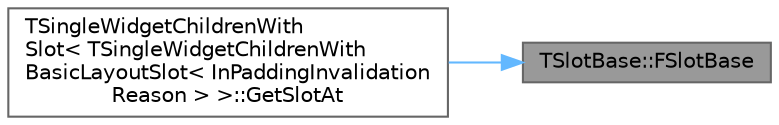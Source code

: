 digraph "TSlotBase::FSlotBase"
{
 // INTERACTIVE_SVG=YES
 // LATEX_PDF_SIZE
  bgcolor="transparent";
  edge [fontname=Helvetica,fontsize=10,labelfontname=Helvetica,labelfontsize=10];
  node [fontname=Helvetica,fontsize=10,shape=box,height=0.2,width=0.4];
  rankdir="RL";
  Node1 [id="Node000001",label="TSlotBase::FSlotBase",height=0.2,width=0.4,color="gray40", fillcolor="grey60", style="filled", fontcolor="black",tooltip=" "];
  Node1 -> Node2 [id="edge1_Node000001_Node000002",dir="back",color="steelblue1",style="solid",tooltip=" "];
  Node2 [id="Node000002",label="TSingleWidgetChildrenWith\lSlot\< TSingleWidgetChildrenWith\lBasicLayoutSlot\< InPaddingInvalidation\lReason \> \>::GetSlotAt",height=0.2,width=0.4,color="grey40", fillcolor="white", style="filled",URL="$d4/d56/classTSingleWidgetChildrenWithSlot.html#ad261c611dbeb40796415491bfa893df6",tooltip=" "];
}
